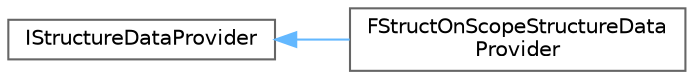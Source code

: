 digraph "Graphical Class Hierarchy"
{
 // INTERACTIVE_SVG=YES
 // LATEX_PDF_SIZE
  bgcolor="transparent";
  edge [fontname=Helvetica,fontsize=10,labelfontname=Helvetica,labelfontsize=10];
  node [fontname=Helvetica,fontsize=10,shape=box,height=0.2,width=0.4];
  rankdir="LR";
  Node0 [id="Node000000",label="IStructureDataProvider",height=0.2,width=0.4,color="grey40", fillcolor="white", style="filled",URL="$da/dda/classIStructureDataProvider.html",tooltip=" "];
  Node0 -> Node1 [id="edge5627_Node000000_Node000001",dir="back",color="steelblue1",style="solid",tooltip=" "];
  Node1 [id="Node000001",label="FStructOnScopeStructureData\lProvider",height=0.2,width=0.4,color="grey40", fillcolor="white", style="filled",URL="$db/ddb/classFStructOnScopeStructureDataProvider.html",tooltip=" "];
}
